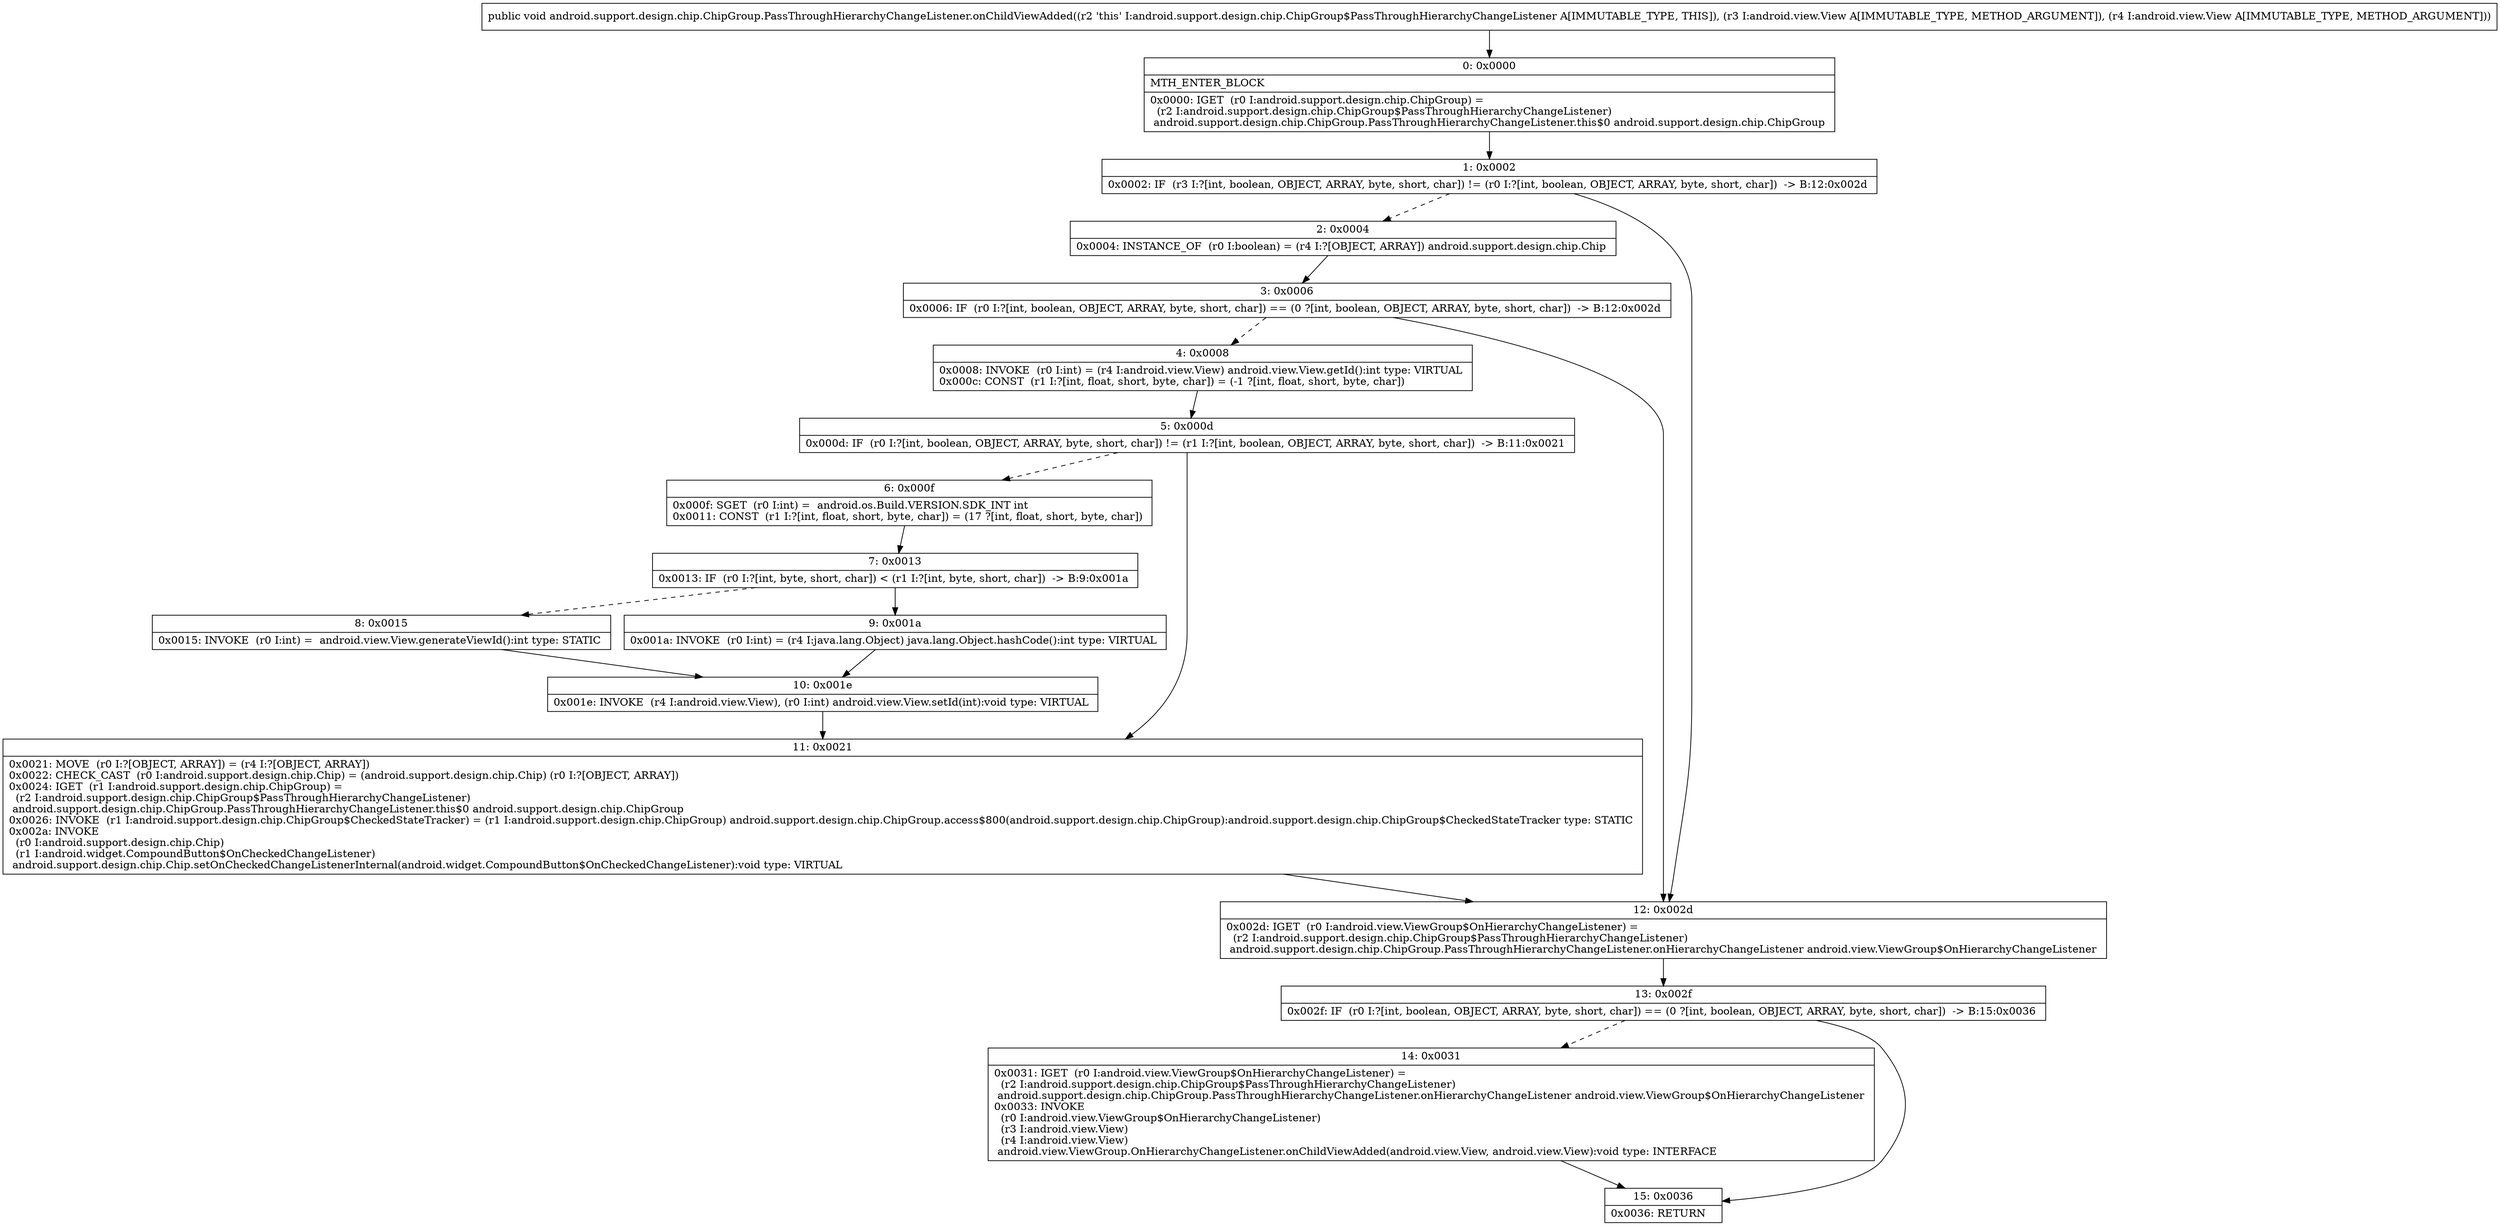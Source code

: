 digraph "CFG forandroid.support.design.chip.ChipGroup.PassThroughHierarchyChangeListener.onChildViewAdded(Landroid\/view\/View;Landroid\/view\/View;)V" {
Node_0 [shape=record,label="{0\:\ 0x0000|MTH_ENTER_BLOCK\l|0x0000: IGET  (r0 I:android.support.design.chip.ChipGroup) = \l  (r2 I:android.support.design.chip.ChipGroup$PassThroughHierarchyChangeListener)\l android.support.design.chip.ChipGroup.PassThroughHierarchyChangeListener.this$0 android.support.design.chip.ChipGroup \l}"];
Node_1 [shape=record,label="{1\:\ 0x0002|0x0002: IF  (r3 I:?[int, boolean, OBJECT, ARRAY, byte, short, char]) != (r0 I:?[int, boolean, OBJECT, ARRAY, byte, short, char])  \-\> B:12:0x002d \l}"];
Node_2 [shape=record,label="{2\:\ 0x0004|0x0004: INSTANCE_OF  (r0 I:boolean) = (r4 I:?[OBJECT, ARRAY]) android.support.design.chip.Chip \l}"];
Node_3 [shape=record,label="{3\:\ 0x0006|0x0006: IF  (r0 I:?[int, boolean, OBJECT, ARRAY, byte, short, char]) == (0 ?[int, boolean, OBJECT, ARRAY, byte, short, char])  \-\> B:12:0x002d \l}"];
Node_4 [shape=record,label="{4\:\ 0x0008|0x0008: INVOKE  (r0 I:int) = (r4 I:android.view.View) android.view.View.getId():int type: VIRTUAL \l0x000c: CONST  (r1 I:?[int, float, short, byte, char]) = (\-1 ?[int, float, short, byte, char]) \l}"];
Node_5 [shape=record,label="{5\:\ 0x000d|0x000d: IF  (r0 I:?[int, boolean, OBJECT, ARRAY, byte, short, char]) != (r1 I:?[int, boolean, OBJECT, ARRAY, byte, short, char])  \-\> B:11:0x0021 \l}"];
Node_6 [shape=record,label="{6\:\ 0x000f|0x000f: SGET  (r0 I:int) =  android.os.Build.VERSION.SDK_INT int \l0x0011: CONST  (r1 I:?[int, float, short, byte, char]) = (17 ?[int, float, short, byte, char]) \l}"];
Node_7 [shape=record,label="{7\:\ 0x0013|0x0013: IF  (r0 I:?[int, byte, short, char]) \< (r1 I:?[int, byte, short, char])  \-\> B:9:0x001a \l}"];
Node_8 [shape=record,label="{8\:\ 0x0015|0x0015: INVOKE  (r0 I:int) =  android.view.View.generateViewId():int type: STATIC \l}"];
Node_9 [shape=record,label="{9\:\ 0x001a|0x001a: INVOKE  (r0 I:int) = (r4 I:java.lang.Object) java.lang.Object.hashCode():int type: VIRTUAL \l}"];
Node_10 [shape=record,label="{10\:\ 0x001e|0x001e: INVOKE  (r4 I:android.view.View), (r0 I:int) android.view.View.setId(int):void type: VIRTUAL \l}"];
Node_11 [shape=record,label="{11\:\ 0x0021|0x0021: MOVE  (r0 I:?[OBJECT, ARRAY]) = (r4 I:?[OBJECT, ARRAY]) \l0x0022: CHECK_CAST  (r0 I:android.support.design.chip.Chip) = (android.support.design.chip.Chip) (r0 I:?[OBJECT, ARRAY]) \l0x0024: IGET  (r1 I:android.support.design.chip.ChipGroup) = \l  (r2 I:android.support.design.chip.ChipGroup$PassThroughHierarchyChangeListener)\l android.support.design.chip.ChipGroup.PassThroughHierarchyChangeListener.this$0 android.support.design.chip.ChipGroup \l0x0026: INVOKE  (r1 I:android.support.design.chip.ChipGroup$CheckedStateTracker) = (r1 I:android.support.design.chip.ChipGroup) android.support.design.chip.ChipGroup.access$800(android.support.design.chip.ChipGroup):android.support.design.chip.ChipGroup$CheckedStateTracker type: STATIC \l0x002a: INVOKE  \l  (r0 I:android.support.design.chip.Chip)\l  (r1 I:android.widget.CompoundButton$OnCheckedChangeListener)\l android.support.design.chip.Chip.setOnCheckedChangeListenerInternal(android.widget.CompoundButton$OnCheckedChangeListener):void type: VIRTUAL \l}"];
Node_12 [shape=record,label="{12\:\ 0x002d|0x002d: IGET  (r0 I:android.view.ViewGroup$OnHierarchyChangeListener) = \l  (r2 I:android.support.design.chip.ChipGroup$PassThroughHierarchyChangeListener)\l android.support.design.chip.ChipGroup.PassThroughHierarchyChangeListener.onHierarchyChangeListener android.view.ViewGroup$OnHierarchyChangeListener \l}"];
Node_13 [shape=record,label="{13\:\ 0x002f|0x002f: IF  (r0 I:?[int, boolean, OBJECT, ARRAY, byte, short, char]) == (0 ?[int, boolean, OBJECT, ARRAY, byte, short, char])  \-\> B:15:0x0036 \l}"];
Node_14 [shape=record,label="{14\:\ 0x0031|0x0031: IGET  (r0 I:android.view.ViewGroup$OnHierarchyChangeListener) = \l  (r2 I:android.support.design.chip.ChipGroup$PassThroughHierarchyChangeListener)\l android.support.design.chip.ChipGroup.PassThroughHierarchyChangeListener.onHierarchyChangeListener android.view.ViewGroup$OnHierarchyChangeListener \l0x0033: INVOKE  \l  (r0 I:android.view.ViewGroup$OnHierarchyChangeListener)\l  (r3 I:android.view.View)\l  (r4 I:android.view.View)\l android.view.ViewGroup.OnHierarchyChangeListener.onChildViewAdded(android.view.View, android.view.View):void type: INTERFACE \l}"];
Node_15 [shape=record,label="{15\:\ 0x0036|0x0036: RETURN   \l}"];
MethodNode[shape=record,label="{public void android.support.design.chip.ChipGroup.PassThroughHierarchyChangeListener.onChildViewAdded((r2 'this' I:android.support.design.chip.ChipGroup$PassThroughHierarchyChangeListener A[IMMUTABLE_TYPE, THIS]), (r3 I:android.view.View A[IMMUTABLE_TYPE, METHOD_ARGUMENT]), (r4 I:android.view.View A[IMMUTABLE_TYPE, METHOD_ARGUMENT])) }"];
MethodNode -> Node_0;
Node_0 -> Node_1;
Node_1 -> Node_2[style=dashed];
Node_1 -> Node_12;
Node_2 -> Node_3;
Node_3 -> Node_4[style=dashed];
Node_3 -> Node_12;
Node_4 -> Node_5;
Node_5 -> Node_6[style=dashed];
Node_5 -> Node_11;
Node_6 -> Node_7;
Node_7 -> Node_8[style=dashed];
Node_7 -> Node_9;
Node_8 -> Node_10;
Node_9 -> Node_10;
Node_10 -> Node_11;
Node_11 -> Node_12;
Node_12 -> Node_13;
Node_13 -> Node_14[style=dashed];
Node_13 -> Node_15;
Node_14 -> Node_15;
}

